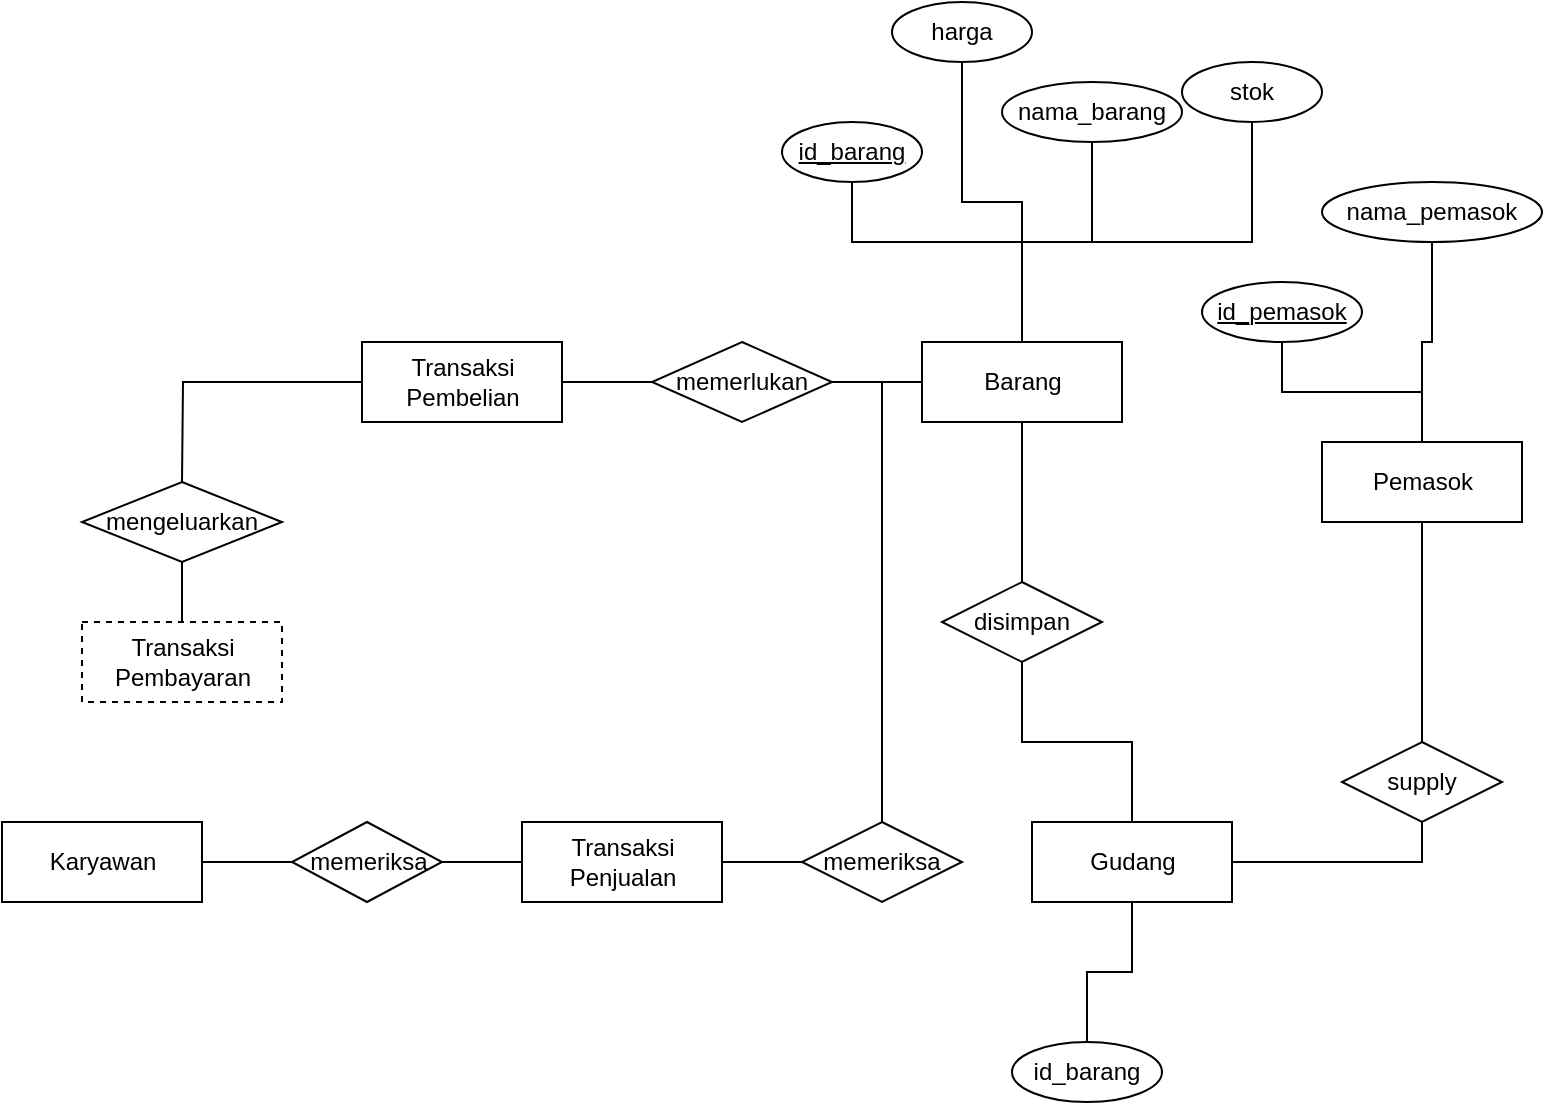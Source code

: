 <mxfile version="15.4.0" type="github">
  <diagram id="R2lEEEUBdFMjLlhIrx00" name="Page-1">
    <mxGraphModel dx="866" dy="522" grid="1" gridSize="10" guides="1" tooltips="1" connect="1" arrows="1" fold="1" page="1" pageScale="1" pageWidth="850" pageHeight="1100" math="0" shadow="0" extFonts="Permanent Marker^https://fonts.googleapis.com/css?family=Permanent+Marker">
      <root>
        <mxCell id="0" />
        <mxCell id="1" parent="0" />
        <mxCell id="LB0KiAC5VvcGfHGtLxsH-61" value="" style="edgeStyle=orthogonalEdgeStyle;rounded=0;orthogonalLoop=1;jettySize=auto;html=1;endArrow=none;endFill=0;" edge="1" parent="1" source="LB0KiAC5VvcGfHGtLxsH-1" target="LB0KiAC5VvcGfHGtLxsH-58">
          <mxGeometry relative="1" as="geometry" />
        </mxCell>
        <mxCell id="LB0KiAC5VvcGfHGtLxsH-1" value="Karyawan&lt;br&gt;" style="html=1;dashed=0;whitespace=wrap;" vertex="1" parent="1">
          <mxGeometry x="10" y="430" width="100" height="40" as="geometry" />
        </mxCell>
        <mxCell id="LB0KiAC5VvcGfHGtLxsH-72" value="" style="edgeStyle=orthogonalEdgeStyle;rounded=0;orthogonalLoop=1;jettySize=auto;html=1;endArrow=none;endFill=0;" edge="1" parent="1" source="LB0KiAC5VvcGfHGtLxsH-2" target="LB0KiAC5VvcGfHGtLxsH-71">
          <mxGeometry relative="1" as="geometry">
            <Array as="points">
              <mxPoint x="520" y="140" />
              <mxPoint x="435" y="140" />
            </Array>
          </mxGeometry>
        </mxCell>
        <mxCell id="LB0KiAC5VvcGfHGtLxsH-74" value="" style="edgeStyle=orthogonalEdgeStyle;rounded=0;orthogonalLoop=1;jettySize=auto;html=1;endArrow=none;endFill=0;" edge="1" parent="1" source="LB0KiAC5VvcGfHGtLxsH-2" target="LB0KiAC5VvcGfHGtLxsH-73">
          <mxGeometry relative="1" as="geometry" />
        </mxCell>
        <mxCell id="LB0KiAC5VvcGfHGtLxsH-76" style="edgeStyle=orthogonalEdgeStyle;rounded=0;orthogonalLoop=1;jettySize=auto;html=1;entryX=0.5;entryY=1;entryDx=0;entryDy=0;endArrow=none;endFill=0;" edge="1" parent="1" source="LB0KiAC5VvcGfHGtLxsH-2" target="LB0KiAC5VvcGfHGtLxsH-75">
          <mxGeometry relative="1" as="geometry">
            <Array as="points">
              <mxPoint x="520" y="140" />
              <mxPoint x="555" y="140" />
            </Array>
          </mxGeometry>
        </mxCell>
        <mxCell id="LB0KiAC5VvcGfHGtLxsH-79" style="edgeStyle=orthogonalEdgeStyle;rounded=0;orthogonalLoop=1;jettySize=auto;html=1;entryX=0.5;entryY=1;entryDx=0;entryDy=0;endArrow=none;endFill=0;" edge="1" parent="1" source="LB0KiAC5VvcGfHGtLxsH-2" target="LB0KiAC5VvcGfHGtLxsH-78">
          <mxGeometry relative="1" as="geometry">
            <Array as="points">
              <mxPoint x="520" y="140" />
              <mxPoint x="635" y="140" />
            </Array>
          </mxGeometry>
        </mxCell>
        <mxCell id="LB0KiAC5VvcGfHGtLxsH-2" value="Barang&lt;br&gt;" style="html=1;dashed=0;whitespace=wrap;" vertex="1" parent="1">
          <mxGeometry x="470" y="190" width="100" height="40" as="geometry" />
        </mxCell>
        <mxCell id="LB0KiAC5VvcGfHGtLxsH-26" style="edgeStyle=orthogonalEdgeStyle;rounded=0;orthogonalLoop=1;jettySize=auto;html=1;endArrow=none;endFill=0;" edge="1" parent="1" source="LB0KiAC5VvcGfHGtLxsH-3" target="LB0KiAC5VvcGfHGtLxsH-25">
          <mxGeometry relative="1" as="geometry" />
        </mxCell>
        <mxCell id="LB0KiAC5VvcGfHGtLxsH-81" value="" style="edgeStyle=orthogonalEdgeStyle;rounded=0;orthogonalLoop=1;jettySize=auto;html=1;endArrow=none;endFill=0;" edge="1" parent="1" source="LB0KiAC5VvcGfHGtLxsH-3" target="LB0KiAC5VvcGfHGtLxsH-80">
          <mxGeometry relative="1" as="geometry" />
        </mxCell>
        <mxCell id="LB0KiAC5VvcGfHGtLxsH-83" style="edgeStyle=orthogonalEdgeStyle;rounded=0;orthogonalLoop=1;jettySize=auto;html=1;entryX=0.5;entryY=1;entryDx=0;entryDy=0;endArrow=none;endFill=0;" edge="1" parent="1" source="LB0KiAC5VvcGfHGtLxsH-3" target="LB0KiAC5VvcGfHGtLxsH-82">
          <mxGeometry relative="1" as="geometry" />
        </mxCell>
        <mxCell id="LB0KiAC5VvcGfHGtLxsH-3" value="Pemasok&lt;br&gt;" style="html=1;dashed=0;whitespace=wrap;" vertex="1" parent="1">
          <mxGeometry x="670" y="240" width="100" height="40" as="geometry" />
        </mxCell>
        <mxCell id="LB0KiAC5VvcGfHGtLxsH-62" value="" style="edgeStyle=orthogonalEdgeStyle;rounded=0;orthogonalLoop=1;jettySize=auto;html=1;endArrow=none;endFill=0;exitX=1;exitY=0.5;exitDx=0;exitDy=0;" edge="1" parent="1" source="LB0KiAC5VvcGfHGtLxsH-5" target="LB0KiAC5VvcGfHGtLxsH-58">
          <mxGeometry relative="1" as="geometry">
            <mxPoint x="250" y="450" as="sourcePoint" />
          </mxGeometry>
        </mxCell>
        <mxCell id="LB0KiAC5VvcGfHGtLxsH-64" value="" style="edgeStyle=orthogonalEdgeStyle;rounded=0;orthogonalLoop=1;jettySize=auto;html=1;endArrow=none;endFill=0;" edge="1" parent="1" source="LB0KiAC5VvcGfHGtLxsH-5" target="LB0KiAC5VvcGfHGtLxsH-63">
          <mxGeometry relative="1" as="geometry" />
        </mxCell>
        <mxCell id="LB0KiAC5VvcGfHGtLxsH-5" value="Transaksi&lt;br&gt;Penjualan&lt;br&gt;" style="html=1;dashed=0;whitespace=wrap;direction=west;" vertex="1" parent="1">
          <mxGeometry x="270" y="430" width="100" height="40" as="geometry" />
        </mxCell>
        <mxCell id="LB0KiAC5VvcGfHGtLxsH-51" value="" style="edgeStyle=orthogonalEdgeStyle;rounded=0;orthogonalLoop=1;jettySize=auto;html=1;endArrow=none;endFill=0;" edge="1" parent="1" source="LB0KiAC5VvcGfHGtLxsH-6" target="LB0KiAC5VvcGfHGtLxsH-50">
          <mxGeometry relative="1" as="geometry" />
        </mxCell>
        <mxCell id="LB0KiAC5VvcGfHGtLxsH-54" value="" style="edgeStyle=orthogonalEdgeStyle;rounded=0;orthogonalLoop=1;jettySize=auto;html=1;endArrow=none;endFill=0;" edge="1" parent="1" source="LB0KiAC5VvcGfHGtLxsH-6">
          <mxGeometry relative="1" as="geometry">
            <mxPoint x="100" y="260" as="targetPoint" />
          </mxGeometry>
        </mxCell>
        <mxCell id="LB0KiAC5VvcGfHGtLxsH-6" value="Transaksi&lt;br&gt;Pembelian&lt;br&gt;" style="html=1;dashed=0;whitespace=wrap;" vertex="1" parent="1">
          <mxGeometry x="190" y="190" width="100" height="40" as="geometry" />
        </mxCell>
        <mxCell id="LB0KiAC5VvcGfHGtLxsH-7" value="Transaksi&lt;br&gt;Pembayaran&lt;br&gt;" style="html=1;dashed=1;whitespace=wrap;" vertex="1" parent="1">
          <mxGeometry x="50" y="330" width="100" height="40" as="geometry" />
        </mxCell>
        <mxCell id="LB0KiAC5VvcGfHGtLxsH-27" style="edgeStyle=orthogonalEdgeStyle;rounded=0;orthogonalLoop=1;jettySize=auto;html=1;endArrow=none;endFill=0;entryX=1;entryY=0.5;entryDx=0;entryDy=0;" edge="1" parent="1" source="LB0KiAC5VvcGfHGtLxsH-25" target="LB0KiAC5VvcGfHGtLxsH-38">
          <mxGeometry relative="1" as="geometry">
            <Array as="points">
              <mxPoint x="720" y="450" />
            </Array>
          </mxGeometry>
        </mxCell>
        <mxCell id="LB0KiAC5VvcGfHGtLxsH-25" value="supply&lt;br&gt;" style="rhombus;whiteSpace=wrap;html=1;" vertex="1" parent="1">
          <mxGeometry x="680" y="390" width="80" height="40" as="geometry" />
        </mxCell>
        <mxCell id="LB0KiAC5VvcGfHGtLxsH-85" value="" style="edgeStyle=orthogonalEdgeStyle;rounded=0;orthogonalLoop=1;jettySize=auto;html=1;endArrow=none;endFill=0;" edge="1" parent="1" source="LB0KiAC5VvcGfHGtLxsH-38" target="LB0KiAC5VvcGfHGtLxsH-84">
          <mxGeometry relative="1" as="geometry" />
        </mxCell>
        <mxCell id="LB0KiAC5VvcGfHGtLxsH-38" value="Gudang&lt;br&gt;" style="html=1;whitespace=wrap;" vertex="1" parent="1">
          <mxGeometry x="525" y="430" width="100" height="40" as="geometry" />
        </mxCell>
        <mxCell id="LB0KiAC5VvcGfHGtLxsH-39" style="edgeStyle=orthogonalEdgeStyle;rounded=0;orthogonalLoop=1;jettySize=auto;html=1;endArrow=none;endFill=0;" edge="1" parent="1" source="LB0KiAC5VvcGfHGtLxsH-40" target="LB0KiAC5VvcGfHGtLxsH-38">
          <mxGeometry relative="1" as="geometry" />
        </mxCell>
        <mxCell id="LB0KiAC5VvcGfHGtLxsH-41" style="edgeStyle=orthogonalEdgeStyle;rounded=0;orthogonalLoop=1;jettySize=auto;html=1;endArrow=none;endFill=0;exitX=0.5;exitY=0;exitDx=0;exitDy=0;" edge="1" parent="1" source="LB0KiAC5VvcGfHGtLxsH-40">
          <mxGeometry relative="1" as="geometry">
            <mxPoint x="605" y="210" as="sourcePoint" />
            <mxPoint x="520" y="230" as="targetPoint" />
            <Array as="points">
              <mxPoint x="520" y="230" />
            </Array>
          </mxGeometry>
        </mxCell>
        <mxCell id="LB0KiAC5VvcGfHGtLxsH-40" value="disimpan&lt;br&gt;" style="rhombus;whiteSpace=wrap;html=1;" vertex="1" parent="1">
          <mxGeometry x="480" y="310" width="80" height="40" as="geometry" />
        </mxCell>
        <mxCell id="LB0KiAC5VvcGfHGtLxsH-47" value="" style="edgeStyle=orthogonalEdgeStyle;rounded=0;orthogonalLoop=1;jettySize=auto;html=1;endArrow=none;endFill=0;" edge="1" parent="1" source="LB0KiAC5VvcGfHGtLxsH-45" target="LB0KiAC5VvcGfHGtLxsH-7">
          <mxGeometry relative="1" as="geometry" />
        </mxCell>
        <mxCell id="LB0KiAC5VvcGfHGtLxsH-45" value="mengeluarkan&lt;br&gt;" style="rhombus;whiteSpace=wrap;html=1;" vertex="1" parent="1">
          <mxGeometry x="50" y="260" width="100" height="40" as="geometry" />
        </mxCell>
        <mxCell id="LB0KiAC5VvcGfHGtLxsH-52" value="" style="edgeStyle=orthogonalEdgeStyle;rounded=0;orthogonalLoop=1;jettySize=auto;html=1;endArrow=none;endFill=0;" edge="1" parent="1" source="LB0KiAC5VvcGfHGtLxsH-50" target="LB0KiAC5VvcGfHGtLxsH-2">
          <mxGeometry relative="1" as="geometry" />
        </mxCell>
        <mxCell id="LB0KiAC5VvcGfHGtLxsH-50" value="memerlukan&lt;br&gt;" style="rhombus;whiteSpace=wrap;html=1;dashed=0;" vertex="1" parent="1">
          <mxGeometry x="335" y="190" width="90" height="40" as="geometry" />
        </mxCell>
        <mxCell id="LB0KiAC5VvcGfHGtLxsH-58" value="memeriksa" style="shape=rhombus;html=1;dashed=0;whitespace=wrap;perimeter=rhombusPerimeter;" vertex="1" parent="1">
          <mxGeometry x="155" y="430" width="75" height="40" as="geometry" />
        </mxCell>
        <mxCell id="LB0KiAC5VvcGfHGtLxsH-65" value="" style="edgeStyle=orthogonalEdgeStyle;rounded=0;orthogonalLoop=1;jettySize=auto;html=1;endArrow=none;endFill=0;" edge="1" parent="1" source="LB0KiAC5VvcGfHGtLxsH-63" target="LB0KiAC5VvcGfHGtLxsH-2">
          <mxGeometry relative="1" as="geometry">
            <Array as="points">
              <mxPoint x="450" y="210" />
            </Array>
          </mxGeometry>
        </mxCell>
        <mxCell id="LB0KiAC5VvcGfHGtLxsH-63" value="memeriksa&lt;br&gt;" style="rhombus;whiteSpace=wrap;html=1;dashed=0;" vertex="1" parent="1">
          <mxGeometry x="410" y="430" width="80" height="40" as="geometry" />
        </mxCell>
        <mxCell id="LB0KiAC5VvcGfHGtLxsH-71" value="&lt;u&gt;id_barang&lt;/u&gt;" style="ellipse;whiteSpace=wrap;html=1;dashed=0;" vertex="1" parent="1">
          <mxGeometry x="400" y="80" width="70" height="30" as="geometry" />
        </mxCell>
        <mxCell id="LB0KiAC5VvcGfHGtLxsH-73" value="harga" style="ellipse;whiteSpace=wrap;html=1;dashed=0;" vertex="1" parent="1">
          <mxGeometry x="455" y="20" width="70" height="30" as="geometry" />
        </mxCell>
        <mxCell id="LB0KiAC5VvcGfHGtLxsH-75" value="nama_barang&lt;br&gt;" style="ellipse;whiteSpace=wrap;html=1;dashed=0;" vertex="1" parent="1">
          <mxGeometry x="510" y="60" width="90" height="30" as="geometry" />
        </mxCell>
        <mxCell id="LB0KiAC5VvcGfHGtLxsH-78" value="stok" style="ellipse;whiteSpace=wrap;html=1;dashed=0;" vertex="1" parent="1">
          <mxGeometry x="600" y="50" width="70" height="30" as="geometry" />
        </mxCell>
        <mxCell id="LB0KiAC5VvcGfHGtLxsH-80" value="&lt;u&gt;id_pemasok&lt;/u&gt;" style="ellipse;whiteSpace=wrap;html=1;dashed=0;" vertex="1" parent="1">
          <mxGeometry x="610" y="160" width="80" height="30" as="geometry" />
        </mxCell>
        <mxCell id="LB0KiAC5VvcGfHGtLxsH-82" value="nama_pemasok&lt;br&gt;" style="ellipse;whiteSpace=wrap;html=1;dashed=0;" vertex="1" parent="1">
          <mxGeometry x="670" y="110" width="110" height="30" as="geometry" />
        </mxCell>
        <mxCell id="LB0KiAC5VvcGfHGtLxsH-84" value="id_barang" style="ellipse;whiteSpace=wrap;html=1;" vertex="1" parent="1">
          <mxGeometry x="515" y="540" width="75" height="30" as="geometry" />
        </mxCell>
      </root>
    </mxGraphModel>
  </diagram>
</mxfile>
